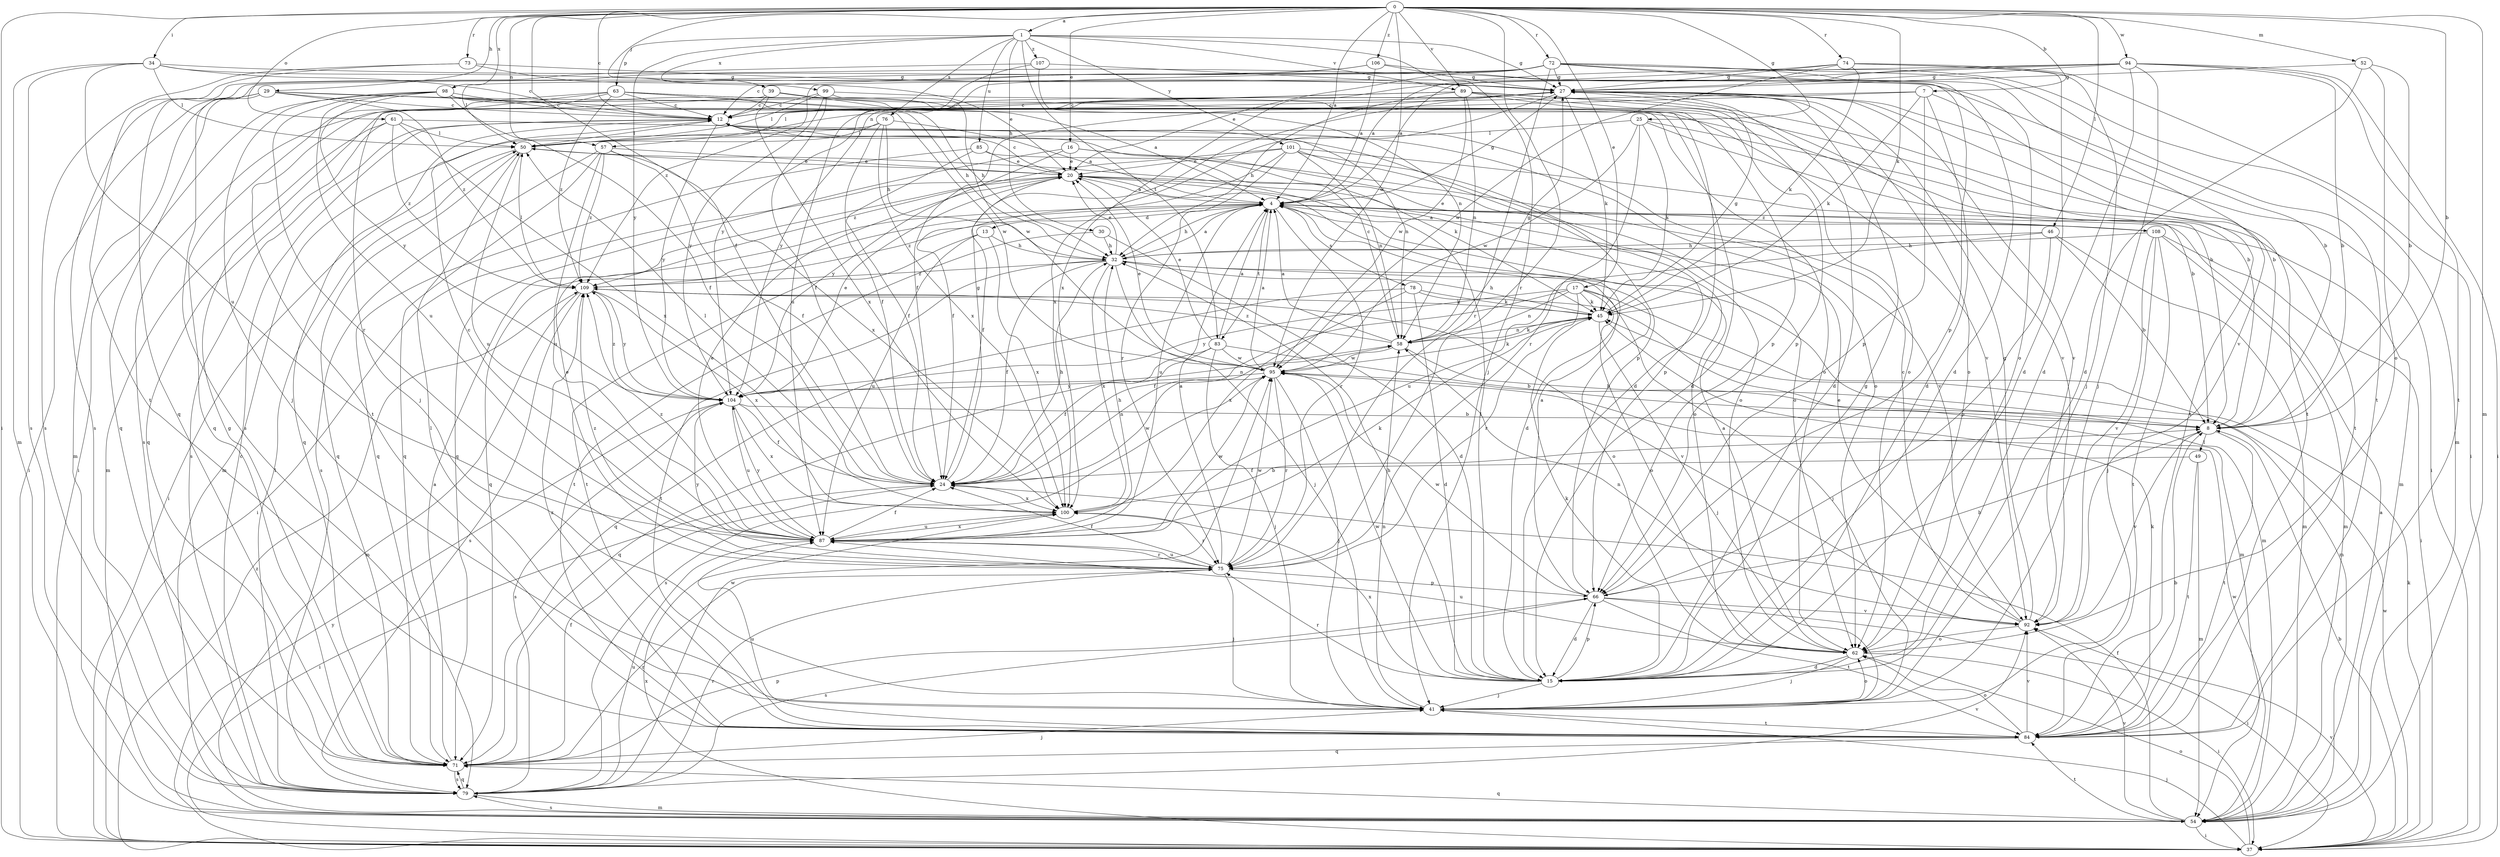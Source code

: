 strict digraph  {
0;
1;
4;
7;
8;
12;
13;
15;
16;
17;
20;
24;
25;
27;
29;
30;
32;
34;
37;
39;
41;
45;
46;
49;
50;
52;
54;
57;
58;
61;
62;
63;
66;
71;
72;
73;
74;
75;
76;
78;
79;
83;
84;
85;
87;
89;
92;
94;
95;
98;
99;
100;
101;
104;
106;
107;
108;
109;
0 -> 1  [label=a];
0 -> 4  [label=a];
0 -> 7  [label=b];
0 -> 8  [label=b];
0 -> 12  [label=c];
0 -> 16  [label=e];
0 -> 17  [label=e];
0 -> 24  [label=f];
0 -> 25  [label=g];
0 -> 29  [label=h];
0 -> 34  [label=i];
0 -> 37  [label=i];
0 -> 39  [label=j];
0 -> 45  [label=k];
0 -> 46  [label=l];
0 -> 52  [label=m];
0 -> 54  [label=m];
0 -> 57  [label=n];
0 -> 61  [label=o];
0 -> 72  [label=r];
0 -> 73  [label=r];
0 -> 74  [label=r];
0 -> 75  [label=r];
0 -> 89  [label=v];
0 -> 94  [label=w];
0 -> 95  [label=w];
0 -> 98  [label=x];
0 -> 106  [label=z];
1 -> 27  [label=g];
1 -> 30  [label=h];
1 -> 41  [label=j];
1 -> 63  [label=p];
1 -> 76  [label=s];
1 -> 83  [label=t];
1 -> 85  [label=u];
1 -> 89  [label=v];
1 -> 99  [label=x];
1 -> 101  [label=y];
1 -> 104  [label=y];
1 -> 107  [label=z];
4 -> 13  [label=d];
4 -> 27  [label=g];
4 -> 32  [label=h];
4 -> 71  [label=q];
4 -> 75  [label=r];
4 -> 78  [label=s];
4 -> 83  [label=t];
4 -> 87  [label=u];
4 -> 108  [label=z];
4 -> 109  [label=z];
7 -> 8  [label=b];
7 -> 12  [label=c];
7 -> 15  [label=d];
7 -> 45  [label=k];
7 -> 57  [label=n];
7 -> 66  [label=p];
8 -> 49  [label=l];
8 -> 84  [label=t];
8 -> 92  [label=v];
12 -> 50  [label=l];
12 -> 58  [label=n];
12 -> 62  [label=o];
12 -> 71  [label=q];
12 -> 79  [label=s];
12 -> 104  [label=y];
13 -> 32  [label=h];
13 -> 84  [label=t];
13 -> 87  [label=u];
13 -> 100  [label=x];
15 -> 27  [label=g];
15 -> 32  [label=h];
15 -> 41  [label=j];
15 -> 45  [label=k];
15 -> 50  [label=l];
15 -> 66  [label=p];
15 -> 75  [label=r];
15 -> 95  [label=w];
15 -> 100  [label=x];
16 -> 20  [label=e];
16 -> 45  [label=k];
16 -> 62  [label=o];
16 -> 71  [label=q];
16 -> 104  [label=y];
17 -> 24  [label=f];
17 -> 41  [label=j];
17 -> 45  [label=k];
17 -> 54  [label=m];
17 -> 58  [label=n];
17 -> 62  [label=o];
17 -> 75  [label=r];
17 -> 104  [label=y];
20 -> 4  [label=a];
20 -> 12  [label=c];
20 -> 15  [label=d];
20 -> 24  [label=f];
20 -> 37  [label=i];
20 -> 62  [label=o];
24 -> 27  [label=g];
24 -> 32  [label=h];
24 -> 37  [label=i];
24 -> 50  [label=l];
24 -> 58  [label=n];
24 -> 95  [label=w];
24 -> 100  [label=x];
25 -> 8  [label=b];
25 -> 45  [label=k];
25 -> 50  [label=l];
25 -> 75  [label=r];
25 -> 84  [label=t];
25 -> 95  [label=w];
27 -> 12  [label=c];
27 -> 15  [label=d];
27 -> 24  [label=f];
27 -> 37  [label=i];
27 -> 45  [label=k];
27 -> 62  [label=o];
27 -> 84  [label=t];
27 -> 92  [label=v];
27 -> 100  [label=x];
27 -> 104  [label=y];
29 -> 8  [label=b];
29 -> 12  [label=c];
29 -> 37  [label=i];
29 -> 54  [label=m];
29 -> 71  [label=q];
29 -> 95  [label=w];
29 -> 109  [label=z];
30 -> 15  [label=d];
30 -> 32  [label=h];
30 -> 84  [label=t];
32 -> 4  [label=a];
32 -> 20  [label=e];
32 -> 24  [label=f];
32 -> 41  [label=j];
32 -> 54  [label=m];
32 -> 62  [label=o];
32 -> 84  [label=t];
32 -> 100  [label=x];
32 -> 109  [label=z];
34 -> 8  [label=b];
34 -> 12  [label=c];
34 -> 27  [label=g];
34 -> 50  [label=l];
34 -> 54  [label=m];
34 -> 79  [label=s];
34 -> 87  [label=u];
37 -> 8  [label=b];
37 -> 41  [label=j];
37 -> 45  [label=k];
37 -> 62  [label=o];
37 -> 92  [label=v];
37 -> 95  [label=w];
37 -> 100  [label=x];
37 -> 104  [label=y];
37 -> 109  [label=z];
39 -> 12  [label=c];
39 -> 15  [label=d];
39 -> 32  [label=h];
39 -> 79  [label=s];
39 -> 100  [label=x];
41 -> 50  [label=l];
41 -> 58  [label=n];
41 -> 62  [label=o];
41 -> 84  [label=t];
45 -> 27  [label=g];
45 -> 32  [label=h];
45 -> 41  [label=j];
45 -> 58  [label=n];
46 -> 8  [label=b];
46 -> 32  [label=h];
46 -> 54  [label=m];
46 -> 66  [label=p];
46 -> 87  [label=u];
49 -> 24  [label=f];
49 -> 54  [label=m];
49 -> 84  [label=t];
50 -> 20  [label=e];
50 -> 37  [label=i];
50 -> 71  [label=q];
50 -> 87  [label=u];
52 -> 8  [label=b];
52 -> 15  [label=d];
52 -> 27  [label=g];
52 -> 62  [label=o];
54 -> 4  [label=a];
54 -> 24  [label=f];
54 -> 37  [label=i];
54 -> 71  [label=q];
54 -> 79  [label=s];
54 -> 84  [label=t];
54 -> 92  [label=v];
54 -> 95  [label=w];
57 -> 20  [label=e];
57 -> 24  [label=f];
57 -> 71  [label=q];
57 -> 79  [label=s];
57 -> 87  [label=u];
57 -> 100  [label=x];
57 -> 109  [label=z];
58 -> 4  [label=a];
58 -> 8  [label=b];
58 -> 12  [label=c];
58 -> 27  [label=g];
58 -> 45  [label=k];
58 -> 95  [label=w];
58 -> 109  [label=z];
61 -> 50  [label=l];
61 -> 54  [label=m];
61 -> 66  [label=p];
61 -> 71  [label=q];
61 -> 100  [label=x];
61 -> 109  [label=z];
62 -> 4  [label=a];
62 -> 15  [label=d];
62 -> 37  [label=i];
62 -> 41  [label=j];
62 -> 87  [label=u];
63 -> 12  [label=c];
63 -> 15  [label=d];
63 -> 32  [label=h];
63 -> 41  [label=j];
63 -> 71  [label=q];
63 -> 84  [label=t];
63 -> 92  [label=v];
63 -> 109  [label=z];
66 -> 4  [label=a];
66 -> 8  [label=b];
66 -> 15  [label=d];
66 -> 37  [label=i];
66 -> 79  [label=s];
66 -> 84  [label=t];
66 -> 92  [label=v];
66 -> 95  [label=w];
71 -> 4  [label=a];
71 -> 24  [label=f];
71 -> 27  [label=g];
71 -> 41  [label=j];
71 -> 66  [label=p];
71 -> 75  [label=r];
71 -> 79  [label=s];
72 -> 15  [label=d];
72 -> 20  [label=e];
72 -> 27  [label=g];
72 -> 50  [label=l];
72 -> 54  [label=m];
72 -> 66  [label=p];
72 -> 75  [label=r];
72 -> 79  [label=s];
72 -> 84  [label=t];
72 -> 92  [label=v];
72 -> 104  [label=y];
73 -> 20  [label=e];
73 -> 27  [label=g];
73 -> 79  [label=s];
73 -> 84  [label=t];
74 -> 4  [label=a];
74 -> 15  [label=d];
74 -> 27  [label=g];
74 -> 37  [label=i];
74 -> 41  [label=j];
74 -> 45  [label=k];
74 -> 95  [label=w];
75 -> 4  [label=a];
75 -> 20  [label=e];
75 -> 24  [label=f];
75 -> 41  [label=j];
75 -> 66  [label=p];
75 -> 87  [label=u];
75 -> 95  [label=w];
75 -> 104  [label=y];
75 -> 109  [label=z];
76 -> 4  [label=a];
76 -> 24  [label=f];
76 -> 32  [label=h];
76 -> 50  [label=l];
76 -> 54  [label=m];
76 -> 100  [label=x];
78 -> 15  [label=d];
78 -> 45  [label=k];
78 -> 54  [label=m];
78 -> 71  [label=q];
78 -> 100  [label=x];
79 -> 12  [label=c];
79 -> 50  [label=l];
79 -> 54  [label=m];
79 -> 71  [label=q];
79 -> 75  [label=r];
79 -> 87  [label=u];
79 -> 92  [label=v];
79 -> 95  [label=w];
83 -> 4  [label=a];
83 -> 8  [label=b];
83 -> 20  [label=e];
83 -> 24  [label=f];
83 -> 41  [label=j];
83 -> 71  [label=q];
83 -> 95  [label=w];
84 -> 8  [label=b];
84 -> 45  [label=k];
84 -> 62  [label=o];
84 -> 71  [label=q];
84 -> 87  [label=u];
84 -> 92  [label=v];
84 -> 109  [label=z];
85 -> 20  [label=e];
85 -> 24  [label=f];
85 -> 71  [label=q];
85 -> 92  [label=v];
87 -> 12  [label=c];
87 -> 20  [label=e];
87 -> 24  [label=f];
87 -> 32  [label=h];
87 -> 45  [label=k];
87 -> 75  [label=r];
87 -> 95  [label=w];
87 -> 100  [label=x];
87 -> 104  [label=y];
87 -> 109  [label=z];
89 -> 12  [label=c];
89 -> 32  [label=h];
89 -> 50  [label=l];
89 -> 58  [label=n];
89 -> 62  [label=o];
89 -> 66  [label=p];
89 -> 84  [label=t];
89 -> 92  [label=v];
89 -> 95  [label=w];
92 -> 12  [label=c];
92 -> 20  [label=e];
92 -> 27  [label=g];
92 -> 58  [label=n];
92 -> 62  [label=o];
94 -> 4  [label=a];
94 -> 8  [label=b];
94 -> 15  [label=d];
94 -> 27  [label=g];
94 -> 37  [label=i];
94 -> 41  [label=j];
94 -> 84  [label=t];
94 -> 100  [label=x];
94 -> 109  [label=z];
95 -> 4  [label=a];
95 -> 20  [label=e];
95 -> 41  [label=j];
95 -> 45  [label=k];
95 -> 75  [label=r];
95 -> 79  [label=s];
95 -> 104  [label=y];
98 -> 4  [label=a];
98 -> 8  [label=b];
98 -> 12  [label=c];
98 -> 24  [label=f];
98 -> 37  [label=i];
98 -> 41  [label=j];
98 -> 62  [label=o];
98 -> 75  [label=r];
98 -> 87  [label=u];
98 -> 104  [label=y];
99 -> 12  [label=c];
99 -> 24  [label=f];
99 -> 50  [label=l];
99 -> 66  [label=p];
99 -> 95  [label=w];
99 -> 104  [label=y];
100 -> 8  [label=b];
100 -> 75  [label=r];
100 -> 87  [label=u];
101 -> 20  [label=e];
101 -> 24  [label=f];
101 -> 54  [label=m];
101 -> 58  [label=n];
101 -> 62  [label=o];
101 -> 66  [label=p];
101 -> 75  [label=r];
101 -> 109  [label=z];
104 -> 8  [label=b];
104 -> 20  [label=e];
104 -> 24  [label=f];
104 -> 58  [label=n];
104 -> 79  [label=s];
104 -> 87  [label=u];
104 -> 100  [label=x];
104 -> 109  [label=z];
106 -> 4  [label=a];
106 -> 12  [label=c];
106 -> 27  [label=g];
106 -> 62  [label=o];
106 -> 71  [label=q];
107 -> 27  [label=g];
107 -> 58  [label=n];
107 -> 79  [label=s];
107 -> 87  [label=u];
108 -> 4  [label=a];
108 -> 20  [label=e];
108 -> 32  [label=h];
108 -> 37  [label=i];
108 -> 41  [label=j];
108 -> 54  [label=m];
108 -> 84  [label=t];
108 -> 92  [label=v];
109 -> 45  [label=k];
109 -> 50  [label=l];
109 -> 54  [label=m];
109 -> 79  [label=s];
109 -> 92  [label=v];
109 -> 100  [label=x];
109 -> 104  [label=y];
}
